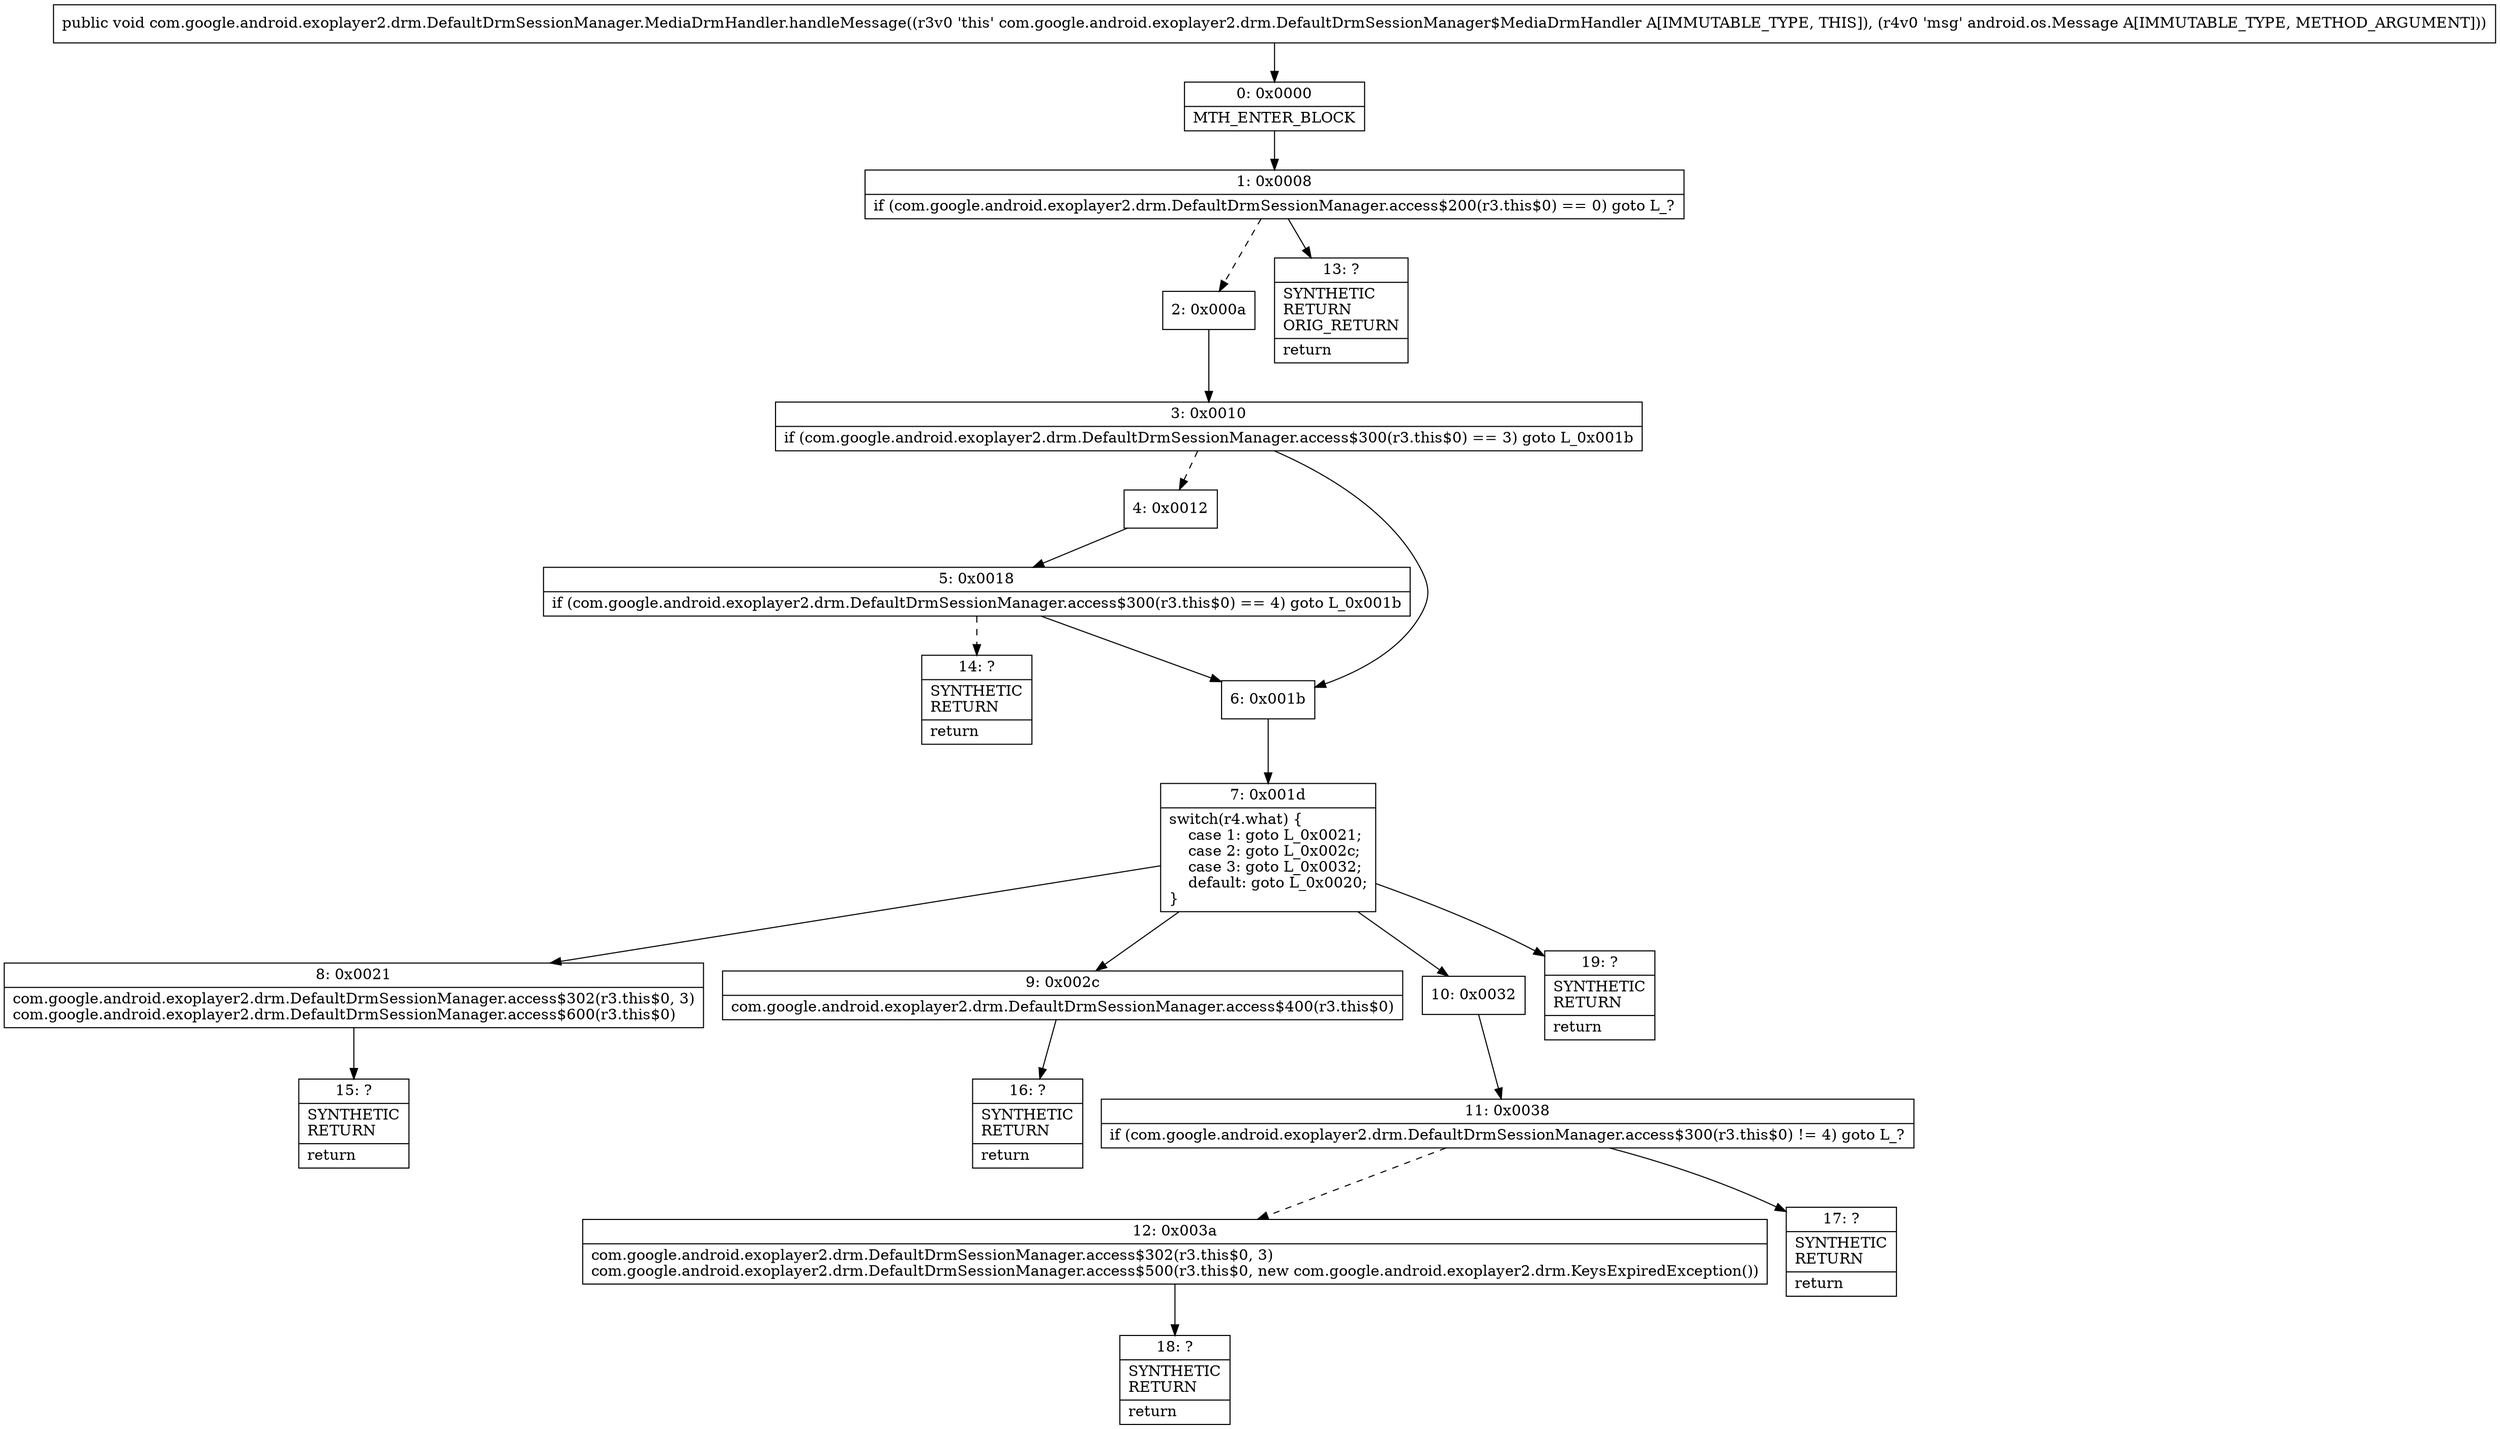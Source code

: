 digraph "CFG forcom.google.android.exoplayer2.drm.DefaultDrmSessionManager.MediaDrmHandler.handleMessage(Landroid\/os\/Message;)V" {
Node_0 [shape=record,label="{0\:\ 0x0000|MTH_ENTER_BLOCK\l}"];
Node_1 [shape=record,label="{1\:\ 0x0008|if (com.google.android.exoplayer2.drm.DefaultDrmSessionManager.access$200(r3.this$0) == 0) goto L_?\l}"];
Node_2 [shape=record,label="{2\:\ 0x000a}"];
Node_3 [shape=record,label="{3\:\ 0x0010|if (com.google.android.exoplayer2.drm.DefaultDrmSessionManager.access$300(r3.this$0) == 3) goto L_0x001b\l}"];
Node_4 [shape=record,label="{4\:\ 0x0012}"];
Node_5 [shape=record,label="{5\:\ 0x0018|if (com.google.android.exoplayer2.drm.DefaultDrmSessionManager.access$300(r3.this$0) == 4) goto L_0x001b\l}"];
Node_6 [shape=record,label="{6\:\ 0x001b}"];
Node_7 [shape=record,label="{7\:\ 0x001d|switch(r4.what) \{\l    case 1: goto L_0x0021;\l    case 2: goto L_0x002c;\l    case 3: goto L_0x0032;\l    default: goto L_0x0020;\l\}\l}"];
Node_8 [shape=record,label="{8\:\ 0x0021|com.google.android.exoplayer2.drm.DefaultDrmSessionManager.access$302(r3.this$0, 3)\lcom.google.android.exoplayer2.drm.DefaultDrmSessionManager.access$600(r3.this$0)\l}"];
Node_9 [shape=record,label="{9\:\ 0x002c|com.google.android.exoplayer2.drm.DefaultDrmSessionManager.access$400(r3.this$0)\l}"];
Node_10 [shape=record,label="{10\:\ 0x0032}"];
Node_11 [shape=record,label="{11\:\ 0x0038|if (com.google.android.exoplayer2.drm.DefaultDrmSessionManager.access$300(r3.this$0) != 4) goto L_?\l}"];
Node_12 [shape=record,label="{12\:\ 0x003a|com.google.android.exoplayer2.drm.DefaultDrmSessionManager.access$302(r3.this$0, 3)\lcom.google.android.exoplayer2.drm.DefaultDrmSessionManager.access$500(r3.this$0, new com.google.android.exoplayer2.drm.KeysExpiredException())\l}"];
Node_13 [shape=record,label="{13\:\ ?|SYNTHETIC\lRETURN\lORIG_RETURN\l|return\l}"];
Node_14 [shape=record,label="{14\:\ ?|SYNTHETIC\lRETURN\l|return\l}"];
Node_15 [shape=record,label="{15\:\ ?|SYNTHETIC\lRETURN\l|return\l}"];
Node_16 [shape=record,label="{16\:\ ?|SYNTHETIC\lRETURN\l|return\l}"];
Node_17 [shape=record,label="{17\:\ ?|SYNTHETIC\lRETURN\l|return\l}"];
Node_18 [shape=record,label="{18\:\ ?|SYNTHETIC\lRETURN\l|return\l}"];
Node_19 [shape=record,label="{19\:\ ?|SYNTHETIC\lRETURN\l|return\l}"];
MethodNode[shape=record,label="{public void com.google.android.exoplayer2.drm.DefaultDrmSessionManager.MediaDrmHandler.handleMessage((r3v0 'this' com.google.android.exoplayer2.drm.DefaultDrmSessionManager$MediaDrmHandler A[IMMUTABLE_TYPE, THIS]), (r4v0 'msg' android.os.Message A[IMMUTABLE_TYPE, METHOD_ARGUMENT])) }"];
MethodNode -> Node_0;
Node_0 -> Node_1;
Node_1 -> Node_2[style=dashed];
Node_1 -> Node_13;
Node_2 -> Node_3;
Node_3 -> Node_4[style=dashed];
Node_3 -> Node_6;
Node_4 -> Node_5;
Node_5 -> Node_6;
Node_5 -> Node_14[style=dashed];
Node_6 -> Node_7;
Node_7 -> Node_8;
Node_7 -> Node_9;
Node_7 -> Node_10;
Node_7 -> Node_19;
Node_8 -> Node_15;
Node_9 -> Node_16;
Node_10 -> Node_11;
Node_11 -> Node_12[style=dashed];
Node_11 -> Node_17;
Node_12 -> Node_18;
}

